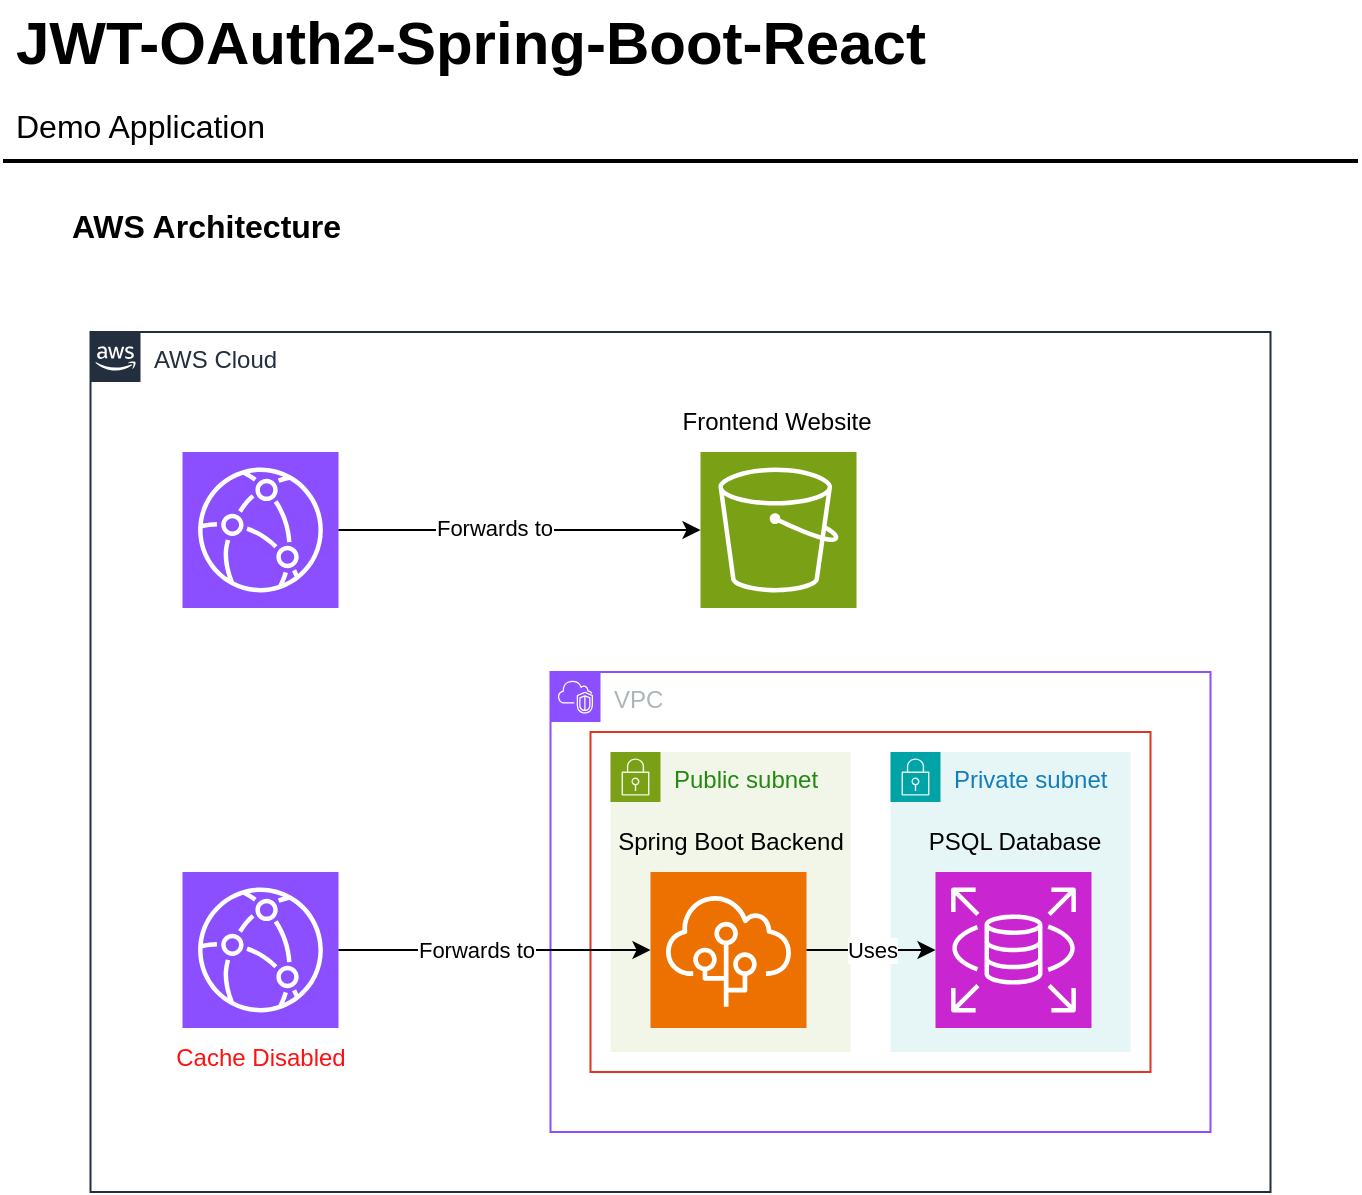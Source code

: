 <mxfile version="26.0.16">
  <diagram id="Ht1M8jgEwFfnCIfOTk4-" name="Page-1">
    <mxGraphModel dx="1687" dy="998" grid="1" gridSize="10" guides="1" tooltips="1" connect="1" arrows="1" fold="1" page="1" pageScale="1" pageWidth="1169" pageHeight="827" math="0" shadow="0">
      <root>
        <mxCell id="0" />
        <mxCell id="1" parent="0" />
        <mxCell id="-QjtrjUzRDEMRZ5MF8oH-47" value="JWT-OAuth2-Spring-Boot-React" style="text;html=1;resizable=0;points=[];autosize=1;align=left;verticalAlign=top;spacingTop=-4;fontSize=30;fontStyle=1" parent="1" vertex="1">
          <mxGeometry x="56.5" y="64.5" width="450" height="40" as="geometry" />
        </mxCell>
        <mxCell id="-QjtrjUzRDEMRZ5MF8oH-48" value="Demo Application" style="text;html=1;resizable=0;points=[];autosize=1;align=left;verticalAlign=top;spacingTop=-4;fontSize=16" parent="1" vertex="1">
          <mxGeometry x="56.5" y="114.5" width="150" height="30" as="geometry" />
        </mxCell>
        <mxCell id="-QjtrjUzRDEMRZ5MF8oH-49" value="AWS Architecture" style="text;html=1;resizable=0;points=[];autosize=1;align=left;verticalAlign=top;spacingTop=-4;fontSize=16;fontStyle=1" parent="1" vertex="1">
          <mxGeometry x="84.5" y="164.5" width="150" height="30" as="geometry" />
        </mxCell>
        <mxCell id="SCVMTBWpLvtzJIhz15lM-1" value="" style="line;strokeWidth=2;html=1;fontSize=14;" parent="1" vertex="1">
          <mxGeometry x="52.5" y="139.5" width="677.5" height="10" as="geometry" />
        </mxCell>
        <mxCell id="z8ORpKs8cqZPn1UDwvL--13" value="AWS Cloud" style="points=[[0,0],[0.25,0],[0.5,0],[0.75,0],[1,0],[1,0.25],[1,0.5],[1,0.75],[1,1],[0.75,1],[0.5,1],[0.25,1],[0,1],[0,0.75],[0,0.5],[0,0.25]];outlineConnect=0;gradientColor=none;html=1;whiteSpace=wrap;fontSize=12;fontStyle=0;container=1;pointerEvents=0;collapsible=0;recursiveResize=0;shape=mxgraph.aws4.group;grIcon=mxgraph.aws4.group_aws_cloud_alt;strokeColor=#232F3E;fillColor=none;verticalAlign=top;align=left;spacingLeft=30;fontColor=#232F3E;dashed=0;" vertex="1" parent="1">
          <mxGeometry x="96.25" y="230" width="590" height="430" as="geometry" />
        </mxCell>
        <mxCell id="z8ORpKs8cqZPn1UDwvL--14" value="VPC" style="points=[[0,0],[0.25,0],[0.5,0],[0.75,0],[1,0],[1,0.25],[1,0.5],[1,0.75],[1,1],[0.75,1],[0.5,1],[0.25,1],[0,1],[0,0.75],[0,0.5],[0,0.25]];outlineConnect=0;gradientColor=none;html=1;whiteSpace=wrap;fontSize=12;fontStyle=0;container=1;pointerEvents=0;collapsible=0;recursiveResize=0;shape=mxgraph.aws4.group;grIcon=mxgraph.aws4.group_vpc2;strokeColor=#8C4FFF;fillColor=none;verticalAlign=top;align=left;spacingLeft=30;fontColor=#AAB7B8;dashed=0;" vertex="1" parent="z8ORpKs8cqZPn1UDwvL--13">
          <mxGeometry x="230" y="170" width="330" height="230" as="geometry" />
        </mxCell>
        <mxCell id="z8ORpKs8cqZPn1UDwvL--35" value="Private subnet" style="points=[[0,0],[0.25,0],[0.5,0],[0.75,0],[1,0],[1,0.25],[1,0.5],[1,0.75],[1,1],[0.75,1],[0.5,1],[0.25,1],[0,1],[0,0.75],[0,0.5],[0,0.25]];outlineConnect=0;gradientColor=none;html=1;whiteSpace=wrap;fontSize=12;fontStyle=0;container=1;pointerEvents=0;collapsible=0;recursiveResize=0;shape=mxgraph.aws4.group;grIcon=mxgraph.aws4.group_security_group;grStroke=0;strokeColor=#00A4A6;fillColor=#E6F6F7;verticalAlign=top;align=left;spacingLeft=30;fontColor=#147EBA;dashed=0;" vertex="1" parent="z8ORpKs8cqZPn1UDwvL--14">
          <mxGeometry x="170" y="40" width="120" height="150" as="geometry" />
        </mxCell>
        <mxCell id="z8ORpKs8cqZPn1UDwvL--34" value="PSQL Database" style="text;html=1;align=center;verticalAlign=middle;resizable=0;points=[];autosize=1;strokeColor=none;fillColor=none;" vertex="1" parent="z8ORpKs8cqZPn1UDwvL--35">
          <mxGeometry x="6.5" y="30" width="110" height="30" as="geometry" />
        </mxCell>
        <mxCell id="z8ORpKs8cqZPn1UDwvL--22" value="" style="sketch=0;points=[[0,0,0],[0.25,0,0],[0.5,0,0],[0.75,0,0],[1,0,0],[0,1,0],[0.25,1,0],[0.5,1,0],[0.75,1,0],[1,1,0],[0,0.25,0],[0,0.5,0],[0,0.75,0],[1,0.25,0],[1,0.5,0],[1,0.75,0]];outlineConnect=0;fontColor=#232F3E;fillColor=#C925D1;strokeColor=#ffffff;dashed=0;verticalLabelPosition=bottom;verticalAlign=top;align=center;html=1;fontSize=12;fontStyle=0;aspect=fixed;shape=mxgraph.aws4.resourceIcon;resIcon=mxgraph.aws4.rds;" vertex="1" parent="z8ORpKs8cqZPn1UDwvL--35">
          <mxGeometry x="22.5" y="60" width="78" height="78" as="geometry" />
        </mxCell>
        <mxCell id="z8ORpKs8cqZPn1UDwvL--37" value="Public subnet" style="points=[[0,0],[0.25,0],[0.5,0],[0.75,0],[1,0],[1,0.25],[1,0.5],[1,0.75],[1,1],[0.75,1],[0.5,1],[0.25,1],[0,1],[0,0.75],[0,0.5],[0,0.25]];outlineConnect=0;gradientColor=none;html=1;whiteSpace=wrap;fontSize=12;fontStyle=0;container=1;pointerEvents=0;collapsible=0;recursiveResize=0;shape=mxgraph.aws4.group;grIcon=mxgraph.aws4.group_security_group;grStroke=0;strokeColor=#7AA116;fillColor=#F2F6E8;verticalAlign=top;align=left;spacingLeft=30;fontColor=#248814;dashed=0;" vertex="1" parent="z8ORpKs8cqZPn1UDwvL--14">
          <mxGeometry x="30" y="40" width="120" height="150" as="geometry" />
        </mxCell>
        <mxCell id="z8ORpKs8cqZPn1UDwvL--18" value="" style="sketch=0;points=[[0,0,0],[0.25,0,0],[0.5,0,0],[0.75,0,0],[1,0,0],[0,1,0],[0.25,1,0],[0.5,1,0],[0.75,1,0],[1,1,0],[0,0.25,0],[0,0.5,0],[0,0.75,0],[1,0.25,0],[1,0.5,0],[1,0.75,0]];outlineConnect=0;fontColor=#232F3E;fillColor=#ED7100;strokeColor=#ffffff;dashed=0;verticalLabelPosition=bottom;verticalAlign=top;align=center;html=1;fontSize=12;fontStyle=0;aspect=fixed;shape=mxgraph.aws4.resourceIcon;resIcon=mxgraph.aws4.elastic_beanstalk;" vertex="1" parent="z8ORpKs8cqZPn1UDwvL--37">
          <mxGeometry x="20" y="60" width="78" height="78" as="geometry" />
        </mxCell>
        <mxCell id="z8ORpKs8cqZPn1UDwvL--33" value="Spring Boot Backend" style="text;html=1;align=center;verticalAlign=middle;resizable=0;points=[];autosize=1;strokeColor=none;fillColor=none;" vertex="1" parent="z8ORpKs8cqZPn1UDwvL--37">
          <mxGeometry x="-10" y="30" width="140" height="30" as="geometry" />
        </mxCell>
        <mxCell id="z8ORpKs8cqZPn1UDwvL--38" value="" style="fillColor=none;strokeColor=#DD3522;verticalAlign=top;fontStyle=0;fontColor=#DD3522;whiteSpace=wrap;html=1;" vertex="1" parent="z8ORpKs8cqZPn1UDwvL--14">
          <mxGeometry x="20" y="30" width="280" height="170" as="geometry" />
        </mxCell>
        <mxCell id="z8ORpKs8cqZPn1UDwvL--49" style="edgeStyle=orthogonalEdgeStyle;rounded=0;orthogonalLoop=1;jettySize=auto;html=1;exitX=1;exitY=0.5;exitDx=0;exitDy=0;exitPerimeter=0;" edge="1" parent="z8ORpKs8cqZPn1UDwvL--14" source="z8ORpKs8cqZPn1UDwvL--18" target="z8ORpKs8cqZPn1UDwvL--22">
          <mxGeometry relative="1" as="geometry" />
        </mxCell>
        <mxCell id="z8ORpKs8cqZPn1UDwvL--50" value="Uses" style="edgeLabel;html=1;align=center;verticalAlign=middle;resizable=0;points=[];" vertex="1" connectable="0" parent="z8ORpKs8cqZPn1UDwvL--49">
          <mxGeometry x="-0.157" y="-2" relative="1" as="geometry">
            <mxPoint x="5" y="-2" as="offset" />
          </mxGeometry>
        </mxCell>
        <mxCell id="z8ORpKs8cqZPn1UDwvL--21" value="" style="sketch=0;points=[[0,0,0],[0.25,0,0],[0.5,0,0],[0.75,0,0],[1,0,0],[0,1,0],[0.25,1,0],[0.5,1,0],[0.75,1,0],[1,1,0],[0,0.25,0],[0,0.5,0],[0,0.75,0],[1,0.25,0],[1,0.5,0],[1,0.75,0]];outlineConnect=0;fontColor=#232F3E;fillColor=#8C4FFF;strokeColor=#ffffff;dashed=0;verticalLabelPosition=bottom;verticalAlign=top;align=center;html=1;fontSize=12;fontStyle=0;aspect=fixed;shape=mxgraph.aws4.resourceIcon;resIcon=mxgraph.aws4.cloudfront;" vertex="1" parent="z8ORpKs8cqZPn1UDwvL--13">
          <mxGeometry x="46" y="270" width="78" height="78" as="geometry" />
        </mxCell>
        <mxCell id="z8ORpKs8cqZPn1UDwvL--54" value="&lt;font style=&quot;color: rgb(255, 17, 17);&quot;&gt;Cache Disabled&lt;/font&gt;" style="text;html=1;align=center;verticalAlign=middle;resizable=0;points=[];autosize=1;strokeColor=none;fillColor=none;" vertex="1" parent="z8ORpKs8cqZPn1UDwvL--13">
          <mxGeometry x="30" y="348" width="110" height="30" as="geometry" />
        </mxCell>
        <mxCell id="z8ORpKs8cqZPn1UDwvL--52" style="edgeStyle=orthogonalEdgeStyle;rounded=0;orthogonalLoop=1;jettySize=auto;html=1;exitX=1;exitY=0.5;exitDx=0;exitDy=0;exitPerimeter=0;entryX=0;entryY=0.5;entryDx=0;entryDy=0;entryPerimeter=0;" edge="1" parent="z8ORpKs8cqZPn1UDwvL--13" source="z8ORpKs8cqZPn1UDwvL--21" target="z8ORpKs8cqZPn1UDwvL--18">
          <mxGeometry relative="1" as="geometry" />
        </mxCell>
        <mxCell id="z8ORpKs8cqZPn1UDwvL--53" value="Forwards to" style="edgeLabel;html=1;align=center;verticalAlign=middle;resizable=0;points=[];" vertex="1" connectable="0" parent="z8ORpKs8cqZPn1UDwvL--52">
          <mxGeometry x="-0.122" relative="1" as="geometry">
            <mxPoint as="offset" />
          </mxGeometry>
        </mxCell>
        <mxCell id="z8ORpKs8cqZPn1UDwvL--16" value="" style="sketch=0;points=[[0,0,0],[0.25,0,0],[0.5,0,0],[0.75,0,0],[1,0,0],[0,1,0],[0.25,1,0],[0.5,1,0],[0.75,1,0],[1,1,0],[0,0.25,0],[0,0.5,0],[0,0.75,0],[1,0.25,0],[1,0.5,0],[1,0.75,0]];outlineConnect=0;fontColor=#232F3E;fillColor=#7AA116;strokeColor=#ffffff;dashed=0;verticalLabelPosition=bottom;verticalAlign=top;align=center;html=1;fontSize=12;fontStyle=0;aspect=fixed;shape=mxgraph.aws4.resourceIcon;resIcon=mxgraph.aws4.s3;" vertex="1" parent="z8ORpKs8cqZPn1UDwvL--13">
          <mxGeometry x="305" y="60" width="78" height="78" as="geometry" />
        </mxCell>
        <mxCell id="z8ORpKs8cqZPn1UDwvL--17" value="" style="sketch=0;points=[[0,0,0],[0.25,0,0],[0.5,0,0],[0.75,0,0],[1,0,0],[0,1,0],[0.25,1,0],[0.5,1,0],[0.75,1,0],[1,1,0],[0,0.25,0],[0,0.5,0],[0,0.75,0],[1,0.25,0],[1,0.5,0],[1,0.75,0]];outlineConnect=0;fontColor=#232F3E;fillColor=#8C4FFF;strokeColor=#ffffff;dashed=0;verticalLabelPosition=bottom;verticalAlign=top;align=center;html=1;fontSize=12;fontStyle=0;aspect=fixed;shape=mxgraph.aws4.resourceIcon;resIcon=mxgraph.aws4.cloudfront;" vertex="1" parent="z8ORpKs8cqZPn1UDwvL--13">
          <mxGeometry x="46" y="60" width="78" height="78" as="geometry" />
        </mxCell>
        <mxCell id="z8ORpKs8cqZPn1UDwvL--23" style="edgeStyle=orthogonalEdgeStyle;rounded=0;orthogonalLoop=1;jettySize=auto;html=1;exitX=1;exitY=0.5;exitDx=0;exitDy=0;exitPerimeter=0;entryX=0;entryY=0.5;entryDx=0;entryDy=0;entryPerimeter=0;" edge="1" parent="z8ORpKs8cqZPn1UDwvL--13" source="z8ORpKs8cqZPn1UDwvL--17" target="z8ORpKs8cqZPn1UDwvL--16">
          <mxGeometry relative="1" as="geometry" />
        </mxCell>
        <mxCell id="z8ORpKs8cqZPn1UDwvL--29" value="Forwards to" style="edgeLabel;html=1;align=center;verticalAlign=middle;resizable=0;points=[];" vertex="1" connectable="0" parent="z8ORpKs8cqZPn1UDwvL--23">
          <mxGeometry x="-0.149" y="1" relative="1" as="geometry">
            <mxPoint as="offset" />
          </mxGeometry>
        </mxCell>
        <mxCell id="z8ORpKs8cqZPn1UDwvL--32" value="Frontend Website" style="text;html=1;align=center;verticalAlign=middle;resizable=0;points=[];autosize=1;strokeColor=none;fillColor=none;" vertex="1" parent="z8ORpKs8cqZPn1UDwvL--13">
          <mxGeometry x="283" y="30" width="120" height="30" as="geometry" />
        </mxCell>
      </root>
    </mxGraphModel>
  </diagram>
</mxfile>
